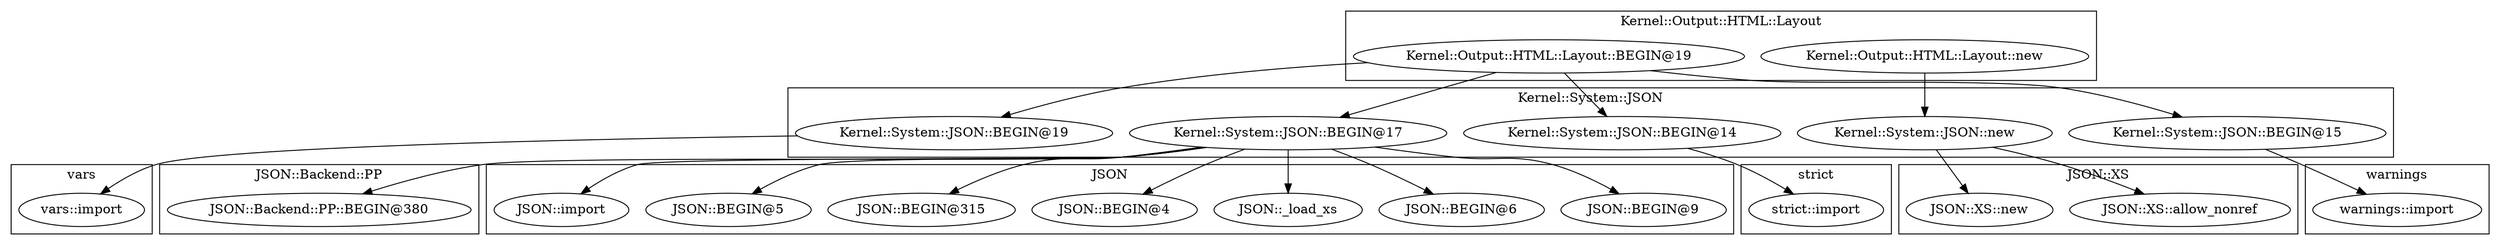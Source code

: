 digraph {
graph [overlap=false]
subgraph cluster_Kernel_System_JSON {
	label="Kernel::System::JSON";
	"Kernel::System::JSON::BEGIN@19";
	"Kernel::System::JSON::BEGIN@17";
	"Kernel::System::JSON::BEGIN@14";
	"Kernel::System::JSON::new";
	"Kernel::System::JSON::BEGIN@15";
}
subgraph cluster_JSON_XS {
	label="JSON::XS";
	"JSON::XS::allow_nonref";
	"JSON::XS::new";
}
subgraph cluster_warnings {
	label="warnings";
	"warnings::import";
}
subgraph cluster_vars {
	label="vars";
	"vars::import";
}
subgraph cluster_strict {
	label="strict";
	"strict::import";
}
subgraph cluster_Kernel_Output_HTML_Layout {
	label="Kernel::Output::HTML::Layout";
	"Kernel::Output::HTML::Layout::new";
	"Kernel::Output::HTML::Layout::BEGIN@19";
}
subgraph cluster_JSON_Backend_PP {
	label="JSON::Backend::PP";
	"JSON::Backend::PP::BEGIN@380";
}
subgraph cluster_JSON {
	label="JSON";
	"JSON::BEGIN@5";
	"JSON::import";
	"JSON::BEGIN@9";
	"JSON::BEGIN@6";
	"JSON::_load_xs";
	"JSON::BEGIN@4";
	"JSON::BEGIN@315";
}
"Kernel::System::JSON::BEGIN@17" -> "JSON::BEGIN@6";
"Kernel::Output::HTML::Layout::BEGIN@19" -> "Kernel::System::JSON::BEGIN@14";
"Kernel::System::JSON::BEGIN@17" -> "JSON::BEGIN@4";
"Kernel::Output::HTML::Layout::BEGIN@19" -> "Kernel::System::JSON::BEGIN@17";
"Kernel::System::JSON::BEGIN@15" -> "warnings::import";
"Kernel::System::JSON::BEGIN@17" -> "JSON::BEGIN@5";
"Kernel::System::JSON::BEGIN@19" -> "vars::import";
"Kernel::System::JSON::BEGIN@17" -> "JSON::Backend::PP::BEGIN@380";
"Kernel::System::JSON::BEGIN@17" -> "JSON::import";
"Kernel::System::JSON::BEGIN@17" -> "JSON::_load_xs";
"Kernel::System::JSON::BEGIN@17" -> "JSON::BEGIN@315";
"Kernel::Output::HTML::Layout::BEGIN@19" -> "Kernel::System::JSON::BEGIN@19";
"Kernel::Output::HTML::Layout::BEGIN@19" -> "Kernel::System::JSON::BEGIN@15";
"Kernel::System::JSON::new" -> "JSON::XS::new";
"Kernel::System::JSON::BEGIN@17" -> "JSON::BEGIN@9";
"Kernel::Output::HTML::Layout::new" -> "Kernel::System::JSON::new";
"Kernel::System::JSON::new" -> "JSON::XS::allow_nonref";
"Kernel::System::JSON::BEGIN@14" -> "strict::import";
}

